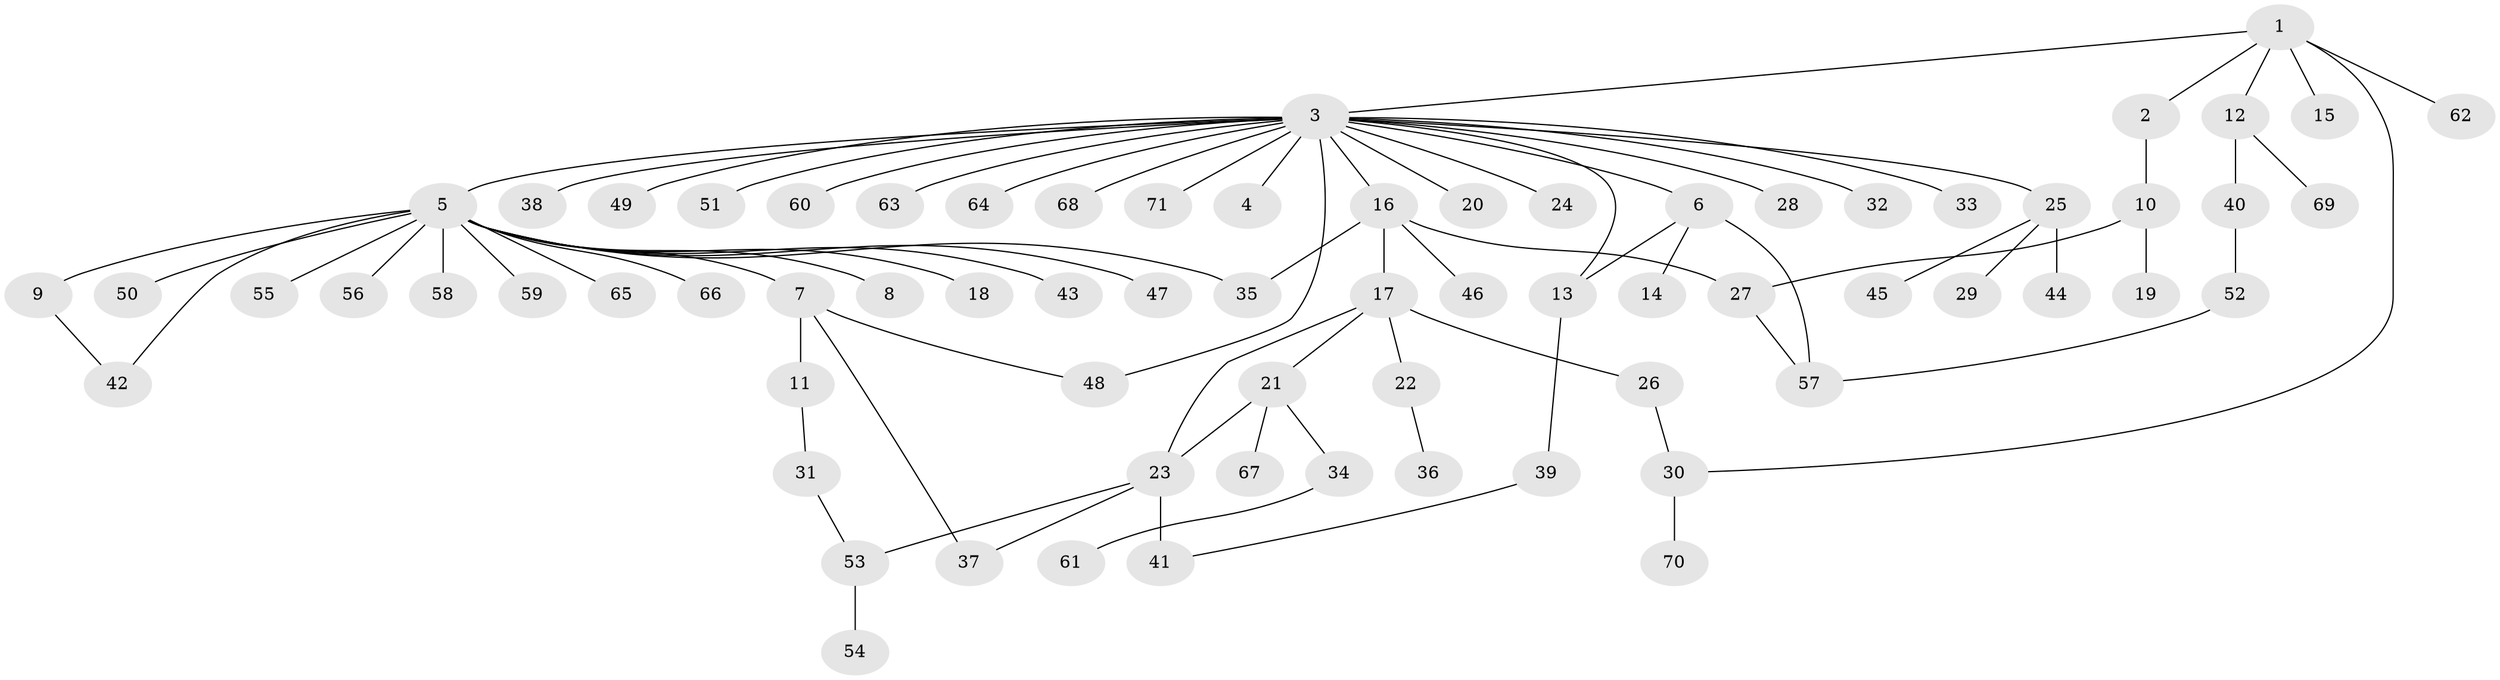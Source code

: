 // original degree distribution, {7: 0.017391304347826087, 3: 0.09565217391304348, 22: 0.008695652173913044, 2: 0.17391304347826086, 17: 0.008695652173913044, 5: 0.06086956521739131, 6: 0.008695652173913044, 1: 0.5826086956521739, 4: 0.043478260869565216}
// Generated by graph-tools (version 1.1) at 2025/50/03/04/25 22:50:05]
// undirected, 71 vertices, 82 edges
graph export_dot {
  node [color=gray90,style=filled];
  1;
  2;
  3;
  4;
  5;
  6;
  7;
  8;
  9;
  10;
  11;
  12;
  13;
  14;
  15;
  16;
  17;
  18;
  19;
  20;
  21;
  22;
  23;
  24;
  25;
  26;
  27;
  28;
  29;
  30;
  31;
  32;
  33;
  34;
  35;
  36;
  37;
  38;
  39;
  40;
  41;
  42;
  43;
  44;
  45;
  46;
  47;
  48;
  49;
  50;
  51;
  52;
  53;
  54;
  55;
  56;
  57;
  58;
  59;
  60;
  61;
  62;
  63;
  64;
  65;
  66;
  67;
  68;
  69;
  70;
  71;
  1 -- 2 [weight=1.0];
  1 -- 3 [weight=1.0];
  1 -- 12 [weight=1.0];
  1 -- 15 [weight=1.0];
  1 -- 30 [weight=1.0];
  1 -- 62 [weight=1.0];
  2 -- 10 [weight=1.0];
  3 -- 4 [weight=1.0];
  3 -- 5 [weight=1.0];
  3 -- 6 [weight=1.0];
  3 -- 13 [weight=1.0];
  3 -- 16 [weight=1.0];
  3 -- 20 [weight=1.0];
  3 -- 24 [weight=1.0];
  3 -- 25 [weight=1.0];
  3 -- 28 [weight=1.0];
  3 -- 32 [weight=1.0];
  3 -- 33 [weight=1.0];
  3 -- 38 [weight=1.0];
  3 -- 48 [weight=1.0];
  3 -- 49 [weight=1.0];
  3 -- 51 [weight=1.0];
  3 -- 60 [weight=1.0];
  3 -- 63 [weight=1.0];
  3 -- 64 [weight=1.0];
  3 -- 68 [weight=1.0];
  3 -- 71 [weight=1.0];
  5 -- 7 [weight=1.0];
  5 -- 8 [weight=1.0];
  5 -- 9 [weight=1.0];
  5 -- 18 [weight=1.0];
  5 -- 35 [weight=1.0];
  5 -- 42 [weight=1.0];
  5 -- 43 [weight=1.0];
  5 -- 47 [weight=1.0];
  5 -- 50 [weight=1.0];
  5 -- 55 [weight=1.0];
  5 -- 56 [weight=1.0];
  5 -- 58 [weight=1.0];
  5 -- 59 [weight=1.0];
  5 -- 65 [weight=1.0];
  5 -- 66 [weight=1.0];
  6 -- 13 [weight=1.0];
  6 -- 14 [weight=1.0];
  6 -- 57 [weight=1.0];
  7 -- 11 [weight=2.0];
  7 -- 37 [weight=1.0];
  7 -- 48 [weight=1.0];
  9 -- 42 [weight=1.0];
  10 -- 19 [weight=2.0];
  10 -- 27 [weight=1.0];
  11 -- 31 [weight=1.0];
  12 -- 40 [weight=1.0];
  12 -- 69 [weight=1.0];
  13 -- 39 [weight=1.0];
  16 -- 17 [weight=1.0];
  16 -- 27 [weight=1.0];
  16 -- 35 [weight=1.0];
  16 -- 46 [weight=1.0];
  17 -- 21 [weight=1.0];
  17 -- 22 [weight=1.0];
  17 -- 23 [weight=1.0];
  17 -- 26 [weight=1.0];
  21 -- 23 [weight=1.0];
  21 -- 34 [weight=1.0];
  21 -- 67 [weight=1.0];
  22 -- 36 [weight=1.0];
  23 -- 37 [weight=1.0];
  23 -- 41 [weight=5.0];
  23 -- 53 [weight=1.0];
  25 -- 29 [weight=1.0];
  25 -- 44 [weight=1.0];
  25 -- 45 [weight=1.0];
  26 -- 30 [weight=1.0];
  27 -- 57 [weight=1.0];
  30 -- 70 [weight=1.0];
  31 -- 53 [weight=1.0];
  34 -- 61 [weight=1.0];
  39 -- 41 [weight=1.0];
  40 -- 52 [weight=1.0];
  52 -- 57 [weight=1.0];
  53 -- 54 [weight=2.0];
}
